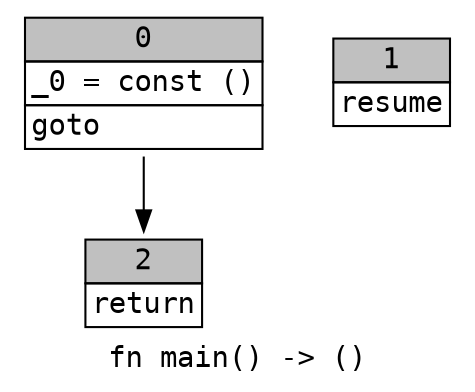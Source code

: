 digraph Mir_0_3 {
    graph [fontname="monospace"];
    node [fontname="monospace"];
    edge [fontname="monospace"];
    label=<fn main() -&gt; ()<br align="left"/>>;
    bb0__0_3 [shape="none", label=<<table border="0" cellborder="1" cellspacing="0"><tr><td bgcolor="gray" align="center" colspan="1">0</td></tr><tr><td align="left" balign="left">_0 = const ()<br/></td></tr><tr><td align="left">goto</td></tr></table>>];
    bb1__0_3 [shape="none", label=<<table border="0" cellborder="1" cellspacing="0"><tr><td bgcolor="gray" align="center" colspan="1">1</td></tr><tr><td align="left">resume</td></tr></table>>];
    bb2__0_3 [shape="none", label=<<table border="0" cellborder="1" cellspacing="0"><tr><td bgcolor="gray" align="center" colspan="1">2</td></tr><tr><td align="left">return</td></tr></table>>];
    bb0__0_3 -> bb2__0_3 [label=""];
}
